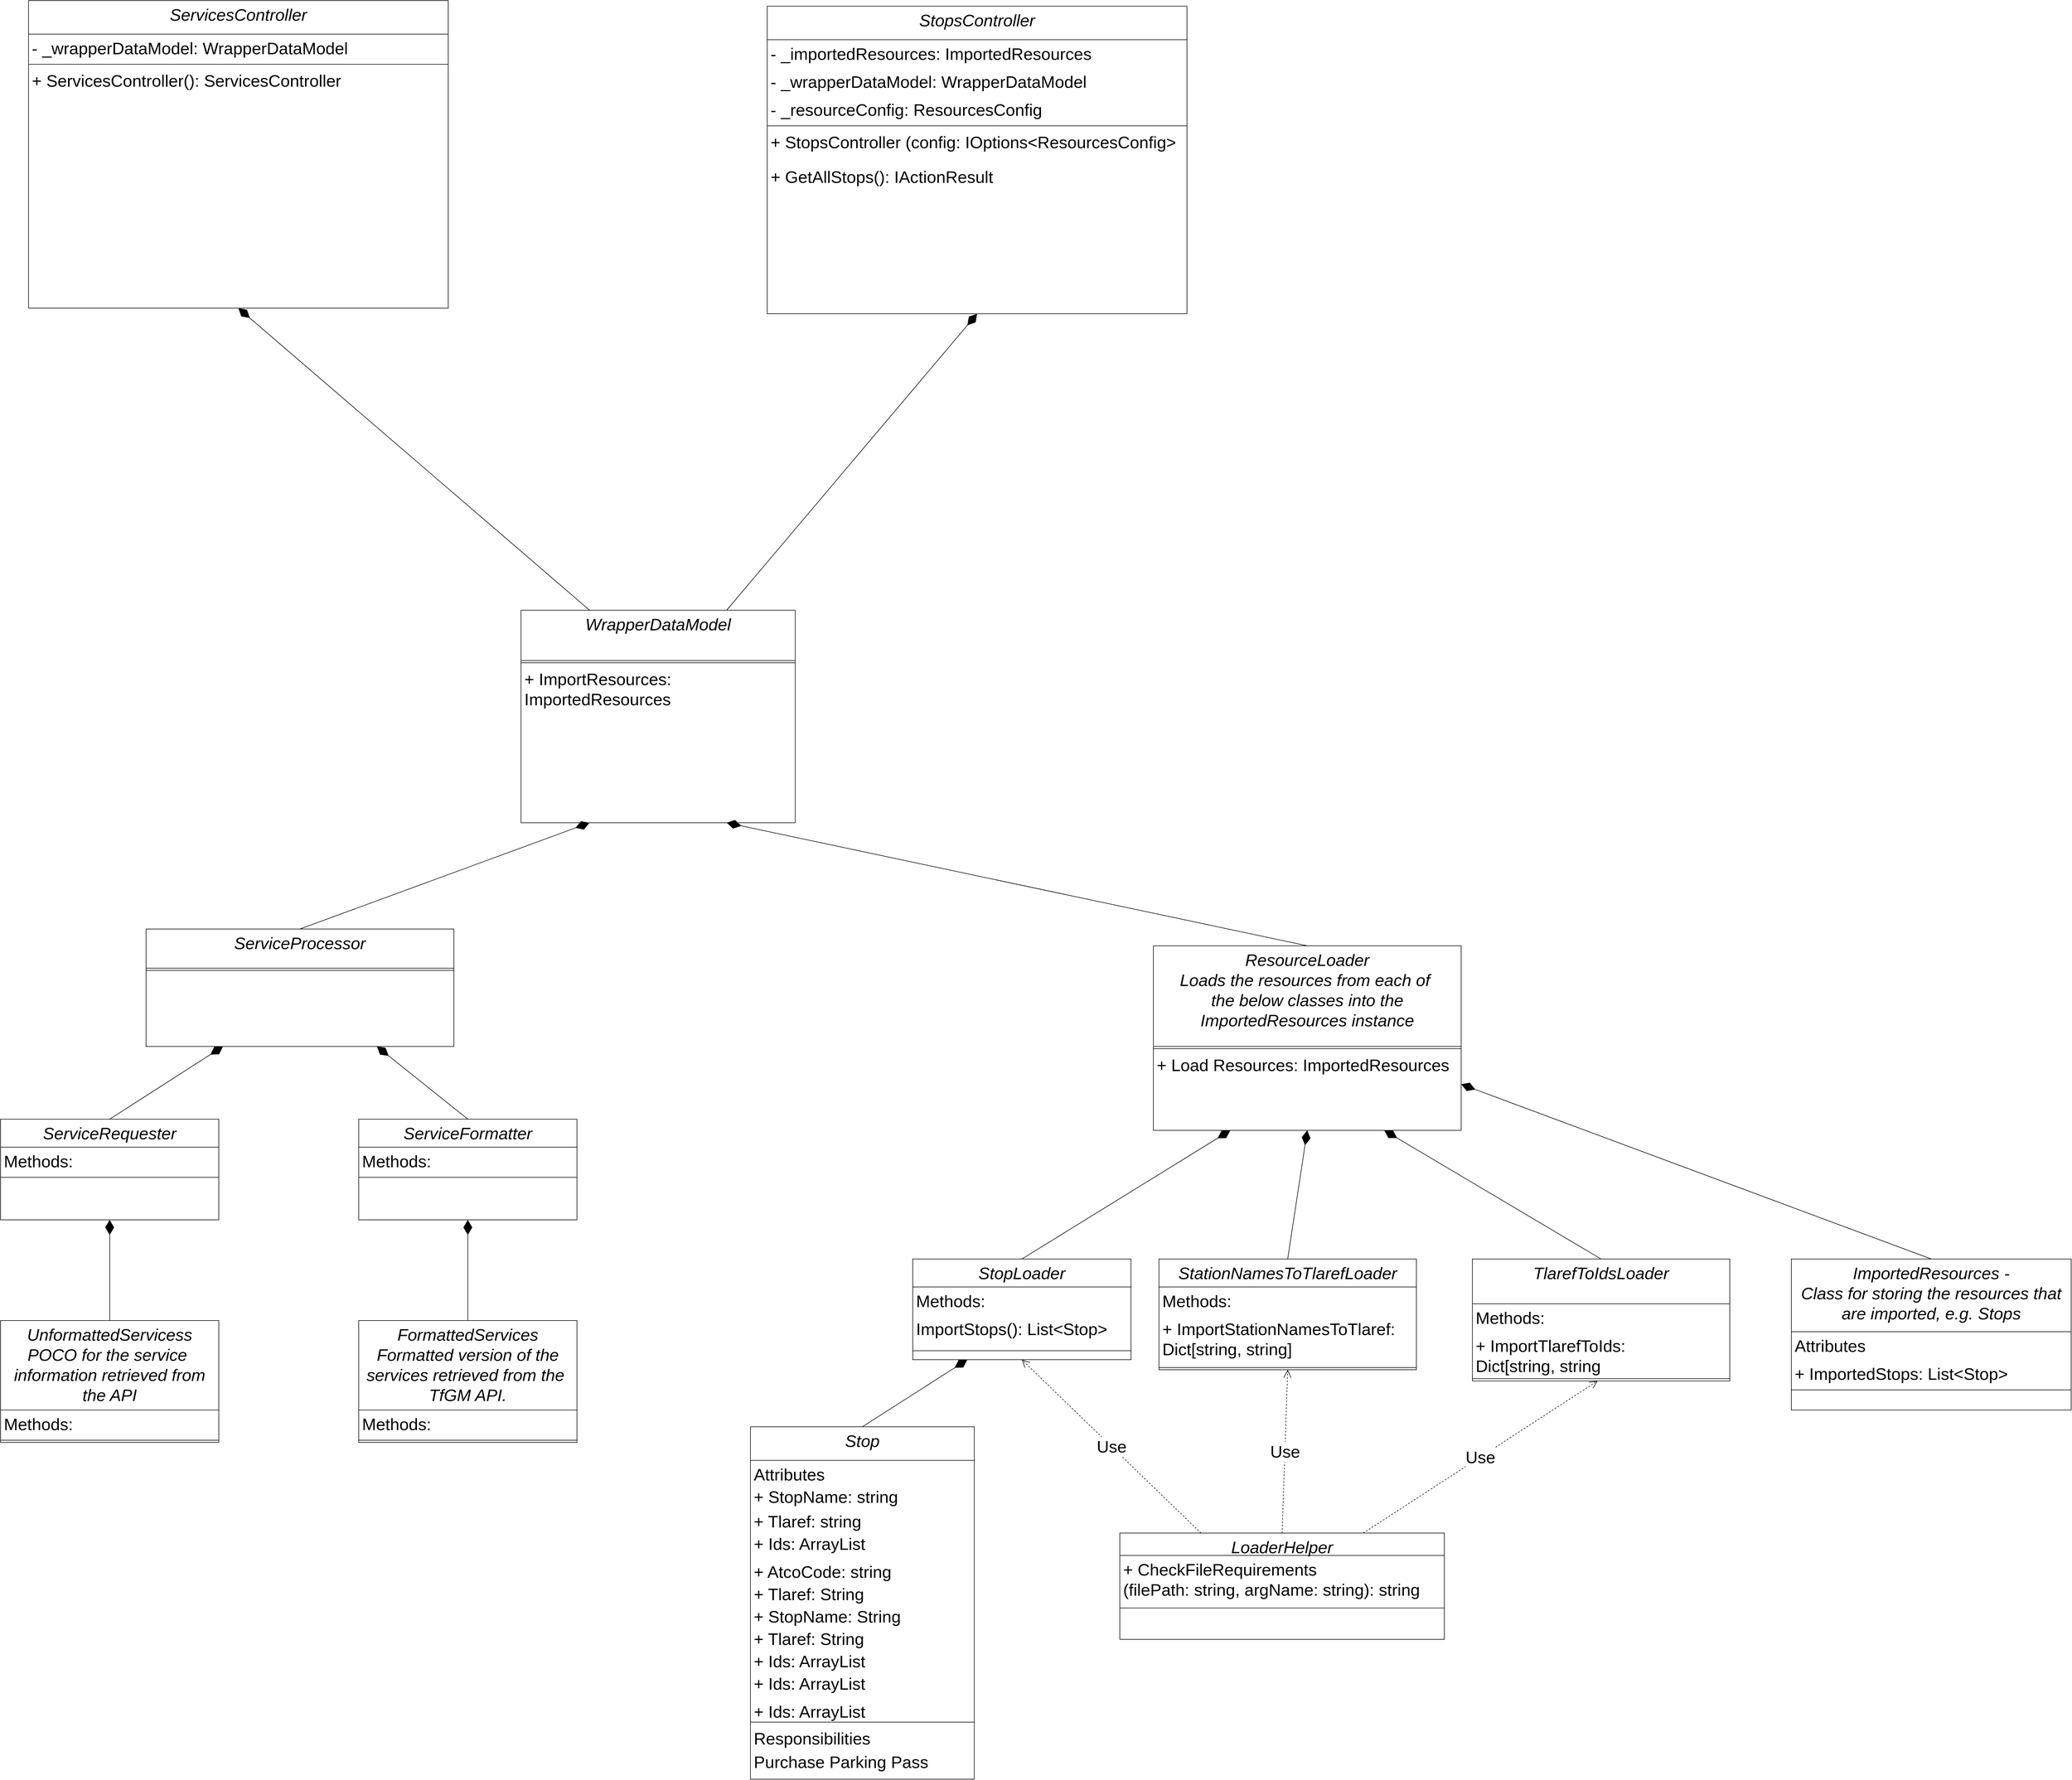 <mxfile version="16.1.2" type="device"><diagram id="C5RBs43oDa-KdzZeNtuy" name="Page-1"><mxGraphModel dx="4424" dy="5295" grid="1" gridSize="10" guides="1" tooltips="1" connect="1" arrows="1" fold="1" page="1" pageScale="1" pageWidth="3300" pageHeight="2339" math="0" shadow="0"><root><mxCell id="WIyWlLk6GJQsqaUBKTNV-0"/><mxCell id="WIyWlLk6GJQsqaUBKTNV-1" parent="WIyWlLk6GJQsqaUBKTNV-0"/><mxCell id="umMu_IOCSJgN9C3Vmi9t-0" value="StopsController&#10;" style="swimlane;fontStyle=2;align=center;verticalAlign=top;childLayout=stackLayout;horizontal=1;startSize=60;horizontalStack=0;resizeParent=1;resizeLast=0;collapsible=1;marginBottom=0;rounded=0;shadow=0;strokeWidth=1;fontSize=30;" parent="WIyWlLk6GJQsqaUBKTNV-1" vertex="1"><mxGeometry x="1890" y="-990" width="750" height="550" as="geometry"><mxRectangle x="230" y="140" width="160" height="26" as="alternateBounds"/></mxGeometry></mxCell><mxCell id="umMu_IOCSJgN9C3Vmi9t-1" value="- _importedResources: ImportedResources" style="text;align=left;verticalAlign=top;spacingLeft=4;spacingRight=4;overflow=hidden;rotatable=0;points=[[0,0.5],[1,0.5]];portConstraint=eastwest;fontSize=30;" parent="umMu_IOCSJgN9C3Vmi9t-0" vertex="1"><mxGeometry y="60" width="750" height="50" as="geometry"/></mxCell><mxCell id="umMu_IOCSJgN9C3Vmi9t-2" value="- _wrapperDataModel: WrapperDataModel" style="text;align=left;verticalAlign=top;spacingLeft=4;spacingRight=4;overflow=hidden;rotatable=0;points=[[0,0.5],[1,0.5]];portConstraint=eastwest;rounded=0;shadow=0;html=0;fontSize=30;" parent="umMu_IOCSJgN9C3Vmi9t-0" vertex="1"><mxGeometry y="110" width="750" height="50" as="geometry"/></mxCell><mxCell id="umMu_IOCSJgN9C3Vmi9t-3" value="- _resourceConfig: ResourcesConfig" style="text;align=left;verticalAlign=top;spacingLeft=4;spacingRight=4;overflow=hidden;rotatable=0;points=[[0,0.5],[1,0.5]];portConstraint=eastwest;rounded=0;shadow=0;html=0;fontSize=30;" parent="umMu_IOCSJgN9C3Vmi9t-0" vertex="1"><mxGeometry y="160" width="750" height="50" as="geometry"/></mxCell><mxCell id="umMu_IOCSJgN9C3Vmi9t-4" value="" style="line;html=1;strokeWidth=1;align=left;verticalAlign=middle;spacingTop=-1;spacingLeft=3;spacingRight=3;rotatable=0;labelPosition=right;points=[];portConstraint=eastwest;fontSize=30;" parent="umMu_IOCSJgN9C3Vmi9t-0" vertex="1"><mxGeometry y="210" width="750" height="8" as="geometry"/></mxCell><mxCell id="umMu_IOCSJgN9C3Vmi9t-5" value="+ StopsController (config: IOptions&lt;ResourcesConfig&gt;" style="text;align=left;verticalAlign=top;spacingLeft=4;spacingRight=4;overflow=hidden;rotatable=0;points=[[0,0.5],[1,0.5]];portConstraint=eastwest;fontSize=30;" parent="umMu_IOCSJgN9C3Vmi9t-0" vertex="1"><mxGeometry y="218" width="750" height="62" as="geometry"/></mxCell><mxCell id="XrgH619dwSGCwnuP4t7j-2" value="+ GetAllStops(): IActionResult" style="text;align=left;verticalAlign=top;spacingLeft=4;spacingRight=4;overflow=hidden;rotatable=0;points=[[0,0.5],[1,0.5]];portConstraint=eastwest;fontSize=30;" vertex="1" parent="umMu_IOCSJgN9C3Vmi9t-0"><mxGeometry y="280" width="750" height="62" as="geometry"/></mxCell><mxCell id="umMu_IOCSJgN9C3Vmi9t-6" value="Stop" style="swimlane;fontStyle=2;align=center;verticalAlign=top;childLayout=stackLayout;horizontal=1;startSize=60;horizontalStack=0;resizeParent=1;resizeLast=0;collapsible=1;marginBottom=0;rounded=0;shadow=0;strokeWidth=1;fontSize=30;" parent="WIyWlLk6GJQsqaUBKTNV-1" vertex="1"><mxGeometry x="1860" y="1550" width="400" height="630" as="geometry"><mxRectangle x="230" y="140" width="160" height="26" as="alternateBounds"/></mxGeometry></mxCell><mxCell id="umMu_IOCSJgN9C3Vmi9t-50" value="Attributes" style="text;align=left;verticalAlign=top;spacingLeft=4;spacingRight=4;overflow=hidden;rotatable=0;points=[[0,0.5],[1,0.5]];portConstraint=eastwest;fontSize=30;" parent="umMu_IOCSJgN9C3Vmi9t-6" vertex="1"><mxGeometry y="60" width="400" height="40" as="geometry"/></mxCell><mxCell id="umMu_IOCSJgN9C3Vmi9t-7" value="+ StopName: string" style="text;align=left;verticalAlign=top;spacingLeft=4;spacingRight=4;overflow=hidden;rotatable=0;points=[[0,0.5],[1,0.5]];portConstraint=eastwest;fontSize=30;" parent="umMu_IOCSJgN9C3Vmi9t-6" vertex="1"><mxGeometry y="100" width="400" height="44" as="geometry"/></mxCell><mxCell id="umMu_IOCSJgN9C3Vmi9t-8" value="+ Tlaref: string" style="text;align=left;verticalAlign=top;spacingLeft=4;spacingRight=4;overflow=hidden;rotatable=0;points=[[0,0.5],[1,0.5]];portConstraint=eastwest;rounded=0;shadow=0;html=0;fontSize=30;" parent="umMu_IOCSJgN9C3Vmi9t-6" vertex="1"><mxGeometry y="144" width="400" height="40" as="geometry"/></mxCell><mxCell id="umMu_IOCSJgN9C3Vmi9t-54" value="+ Ids: ArrayList" style="text;align=left;verticalAlign=top;spacingLeft=4;spacingRight=4;overflow=hidden;rotatable=0;points=[[0,0.5],[1,0.5]];portConstraint=eastwest;rounded=0;shadow=0;html=0;fontSize=30;" parent="umMu_IOCSJgN9C3Vmi9t-6" vertex="1"><mxGeometry y="184" width="400" height="50" as="geometry"/></mxCell><mxCell id="umMu_IOCSJgN9C3Vmi9t-52" value="+ AtcoCode: string" style="text;align=left;verticalAlign=top;spacingLeft=4;spacingRight=4;overflow=hidden;rotatable=0;points=[[0,0.5],[1,0.5]];portConstraint=eastwest;fontSize=30;" parent="umMu_IOCSJgN9C3Vmi9t-6" vertex="1"><mxGeometry y="234" width="400" height="40" as="geometry"/></mxCell><mxCell id="umMu_IOCSJgN9C3Vmi9t-53" value="+ Tlaref: String" style="text;align=left;verticalAlign=top;spacingLeft=4;spacingRight=4;overflow=hidden;rotatable=0;points=[[0,0.5],[1,0.5]];portConstraint=eastwest;rounded=0;shadow=0;html=0;fontSize=30;" parent="umMu_IOCSJgN9C3Vmi9t-6" vertex="1"><mxGeometry y="274" width="400" height="40" as="geometry"/></mxCell><mxCell id="umMu_IOCSJgN9C3Vmi9t-55" value="+ StopName: String" style="text;align=left;verticalAlign=top;spacingLeft=4;spacingRight=4;overflow=hidden;rotatable=0;points=[[0,0.5],[1,0.5]];portConstraint=eastwest;fontSize=30;" parent="umMu_IOCSJgN9C3Vmi9t-6" vertex="1"><mxGeometry y="314" width="400" height="40" as="geometry"/></mxCell><mxCell id="umMu_IOCSJgN9C3Vmi9t-56" value="+ Tlaref: String" style="text;align=left;verticalAlign=top;spacingLeft=4;spacingRight=4;overflow=hidden;rotatable=0;points=[[0,0.5],[1,0.5]];portConstraint=eastwest;rounded=0;shadow=0;html=0;fontSize=30;" parent="umMu_IOCSJgN9C3Vmi9t-6" vertex="1"><mxGeometry y="354" width="400" height="40" as="geometry"/></mxCell><mxCell id="umMu_IOCSJgN9C3Vmi9t-57" value="+ Ids: ArrayList" style="text;align=left;verticalAlign=top;spacingLeft=4;spacingRight=4;overflow=hidden;rotatable=0;points=[[0,0.5],[1,0.5]];portConstraint=eastwest;rounded=0;shadow=0;html=0;fontSize=30;" parent="umMu_IOCSJgN9C3Vmi9t-6" vertex="1"><mxGeometry y="394" width="400" height="40" as="geometry"/></mxCell><mxCell id="umMu_IOCSJgN9C3Vmi9t-9" value="+ Ids: ArrayList" style="text;align=left;verticalAlign=top;spacingLeft=4;spacingRight=4;overflow=hidden;rotatable=0;points=[[0,0.5],[1,0.5]];portConstraint=eastwest;rounded=0;shadow=0;html=0;fontSize=30;" parent="umMu_IOCSJgN9C3Vmi9t-6" vertex="1"><mxGeometry y="434" width="400" height="50" as="geometry"/></mxCell><mxCell id="umMu_IOCSJgN9C3Vmi9t-58" value="+ Ids: ArrayList" style="text;align=left;verticalAlign=top;spacingLeft=4;spacingRight=4;overflow=hidden;rotatable=0;points=[[0,0.5],[1,0.5]];portConstraint=eastwest;rounded=0;shadow=0;html=0;fontSize=30;" parent="umMu_IOCSJgN9C3Vmi9t-6" vertex="1"><mxGeometry y="484" width="400" height="40" as="geometry"/></mxCell><mxCell id="umMu_IOCSJgN9C3Vmi9t-10" value="" style="line;html=1;strokeWidth=1;align=left;verticalAlign=middle;spacingTop=-1;spacingLeft=3;spacingRight=3;rotatable=0;labelPosition=right;points=[];portConstraint=eastwest;fontSize=30;" parent="umMu_IOCSJgN9C3Vmi9t-6" vertex="1"><mxGeometry y="524" width="400" height="8" as="geometry"/></mxCell><mxCell id="umMu_IOCSJgN9C3Vmi9t-51" value="Responsibilities" style="text;align=left;verticalAlign=top;spacingLeft=4;spacingRight=4;overflow=hidden;rotatable=0;points=[[0,0.5],[1,0.5]];portConstraint=eastwest;fontSize=30;" parent="umMu_IOCSJgN9C3Vmi9t-6" vertex="1"><mxGeometry y="532" width="400" height="42" as="geometry"/></mxCell><mxCell id="umMu_IOCSJgN9C3Vmi9t-11" value="Purchase Parking Pass" style="text;align=left;verticalAlign=top;spacingLeft=4;spacingRight=4;overflow=hidden;rotatable=0;points=[[0,0.5],[1,0.5]];portConstraint=eastwest;fontSize=30;" parent="umMu_IOCSJgN9C3Vmi9t-6" vertex="1"><mxGeometry y="574" width="400" height="50" as="geometry"/></mxCell><mxCell id="umMu_IOCSJgN9C3Vmi9t-12" value="StopLoader" style="swimlane;fontStyle=2;align=center;verticalAlign=top;childLayout=stackLayout;horizontal=1;startSize=50;horizontalStack=0;resizeParent=1;resizeLast=0;collapsible=1;marginBottom=0;rounded=0;shadow=0;strokeWidth=1;fontSize=30;" parent="WIyWlLk6GJQsqaUBKTNV-1" vertex="1"><mxGeometry x="2150" y="1250" width="390" height="180" as="geometry"><mxRectangle x="230" y="140" width="160" height="26" as="alternateBounds"/></mxGeometry></mxCell><mxCell id="umMu_IOCSJgN9C3Vmi9t-81" value="Methods:" style="text;align=left;verticalAlign=top;spacingLeft=4;spacingRight=4;overflow=hidden;rotatable=0;points=[[0,0.5],[1,0.5]];portConstraint=eastwest;fontSize=30;" parent="umMu_IOCSJgN9C3Vmi9t-12" vertex="1"><mxGeometry y="50" width="390" height="50" as="geometry"/></mxCell><mxCell id="umMu_IOCSJgN9C3Vmi9t-13" value="ImportStops(): List&lt;Stop&gt;" style="text;align=left;verticalAlign=top;spacingLeft=4;spacingRight=4;overflow=hidden;rotatable=0;points=[[0,0.5],[1,0.5]];portConstraint=eastwest;fontSize=30;" parent="umMu_IOCSJgN9C3Vmi9t-12" vertex="1"><mxGeometry y="100" width="390" height="60" as="geometry"/></mxCell><mxCell id="umMu_IOCSJgN9C3Vmi9t-16" value="" style="line;html=1;strokeWidth=1;align=left;verticalAlign=middle;spacingTop=-1;spacingLeft=3;spacingRight=3;rotatable=0;labelPosition=right;points=[];portConstraint=eastwest;fontSize=30;" parent="umMu_IOCSJgN9C3Vmi9t-12" vertex="1"><mxGeometry y="160" width="390" height="8" as="geometry"/></mxCell><mxCell id="umMu_IOCSJgN9C3Vmi9t-18" value="ResourceLoader&#10;Loads the resources from each of &#10;the below classes into the &#10;ImportedResources instance" style="swimlane;fontStyle=2;align=center;verticalAlign=top;childLayout=stackLayout;horizontal=1;startSize=180;horizontalStack=0;resizeParent=1;resizeLast=0;collapsible=1;marginBottom=0;rounded=0;shadow=0;strokeWidth=1;fontSize=30;" parent="WIyWlLk6GJQsqaUBKTNV-1" vertex="1"><mxGeometry x="2580" y="690" width="550" height="330" as="geometry"><mxRectangle x="230" y="140" width="160" height="26" as="alternateBounds"/></mxGeometry></mxCell><mxCell id="umMu_IOCSJgN9C3Vmi9t-22" value="" style="line;html=1;strokeWidth=1;align=left;verticalAlign=middle;spacingTop=-1;spacingLeft=3;spacingRight=3;rotatable=0;labelPosition=right;points=[];portConstraint=eastwest;fontSize=30;" parent="umMu_IOCSJgN9C3Vmi9t-18" vertex="1"><mxGeometry y="180" width="550" height="8" as="geometry"/></mxCell><mxCell id="umMu_IOCSJgN9C3Vmi9t-73" value="+ Load Resources: ImportedResources" style="text;align=left;verticalAlign=top;spacingLeft=4;spacingRight=4;overflow=hidden;rotatable=0;points=[[0,0.5],[1,0.5]];portConstraint=eastwest;fontSize=30;" parent="umMu_IOCSJgN9C3Vmi9t-18" vertex="1"><mxGeometry y="188" width="550" height="56" as="geometry"/></mxCell><mxCell id="umMu_IOCSJgN9C3Vmi9t-37" value="ImportedResources - &#10;Class for storing the resources that &#10;are imported, e.g. Stops" style="swimlane;fontStyle=2;align=center;verticalAlign=top;childLayout=stackLayout;horizontal=1;startSize=130;horizontalStack=0;resizeParent=1;resizeLast=0;collapsible=1;marginBottom=0;rounded=0;shadow=0;strokeWidth=1;fontSize=30;" parent="WIyWlLk6GJQsqaUBKTNV-1" vertex="1"><mxGeometry x="3720" y="1250" width="500" height="270" as="geometry"><mxRectangle x="230" y="140" width="160" height="26" as="alternateBounds"/></mxGeometry></mxCell><mxCell id="umMu_IOCSJgN9C3Vmi9t-77" value="Attributes" style="text;align=left;verticalAlign=top;spacingLeft=4;spacingRight=4;overflow=hidden;rotatable=0;points=[[0,0.5],[1,0.5]];portConstraint=eastwest;fontSize=30;" parent="umMu_IOCSJgN9C3Vmi9t-37" vertex="1"><mxGeometry y="130" width="500" height="50" as="geometry"/></mxCell><mxCell id="umMu_IOCSJgN9C3Vmi9t-38" value="+ ImportedStops: List&lt;Stop&gt;" style="text;align=left;verticalAlign=top;spacingLeft=4;spacingRight=4;overflow=hidden;rotatable=0;points=[[0,0.5],[1,0.5]];portConstraint=eastwest;fontSize=30;" parent="umMu_IOCSJgN9C3Vmi9t-37" vertex="1"><mxGeometry y="180" width="500" height="50" as="geometry"/></mxCell><mxCell id="umMu_IOCSJgN9C3Vmi9t-41" value="" style="line;html=1;strokeWidth=1;align=left;verticalAlign=middle;spacingTop=-1;spacingLeft=3;spacingRight=3;rotatable=0;labelPosition=right;points=[];portConstraint=eastwest;fontSize=30;" parent="umMu_IOCSJgN9C3Vmi9t-37" vertex="1"><mxGeometry y="230" width="500" height="8" as="geometry"/></mxCell><mxCell id="umMu_IOCSJgN9C3Vmi9t-43" value="WrapperDataModel" style="swimlane;fontStyle=2;align=center;verticalAlign=top;childLayout=stackLayout;horizontal=1;startSize=90;horizontalStack=0;resizeParent=1;resizeLast=0;collapsible=1;marginBottom=0;rounded=0;shadow=0;strokeWidth=1;fontSize=30;" parent="WIyWlLk6GJQsqaUBKTNV-1" vertex="1"><mxGeometry x="1450" y="90" width="490" height="380" as="geometry"><mxRectangle x="230" y="140" width="160" height="26" as="alternateBounds"/></mxGeometry></mxCell><mxCell id="umMu_IOCSJgN9C3Vmi9t-47" value="" style="line;html=1;strokeWidth=1;align=left;verticalAlign=middle;spacingTop=-1;spacingLeft=3;spacingRight=3;rotatable=0;labelPosition=right;points=[];portConstraint=eastwest;fontSize=30;" parent="umMu_IOCSJgN9C3Vmi9t-43" vertex="1"><mxGeometry y="90" width="490" height="8" as="geometry"/></mxCell><mxCell id="XrgH619dwSGCwnuP4t7j-0" value="+ ImportResources: &#10;ImportedResources" style="text;align=left;verticalAlign=top;spacingLeft=4;spacingRight=4;overflow=hidden;rotatable=0;points=[[0,0.5],[1,0.5]];portConstraint=eastwest;fontSize=30;" vertex="1" parent="umMu_IOCSJgN9C3Vmi9t-43"><mxGeometry y="98" width="490" height="82" as="geometry"/></mxCell><mxCell id="umMu_IOCSJgN9C3Vmi9t-59" value="StationNamesToTlarefLoader" style="swimlane;fontStyle=2;align=center;verticalAlign=top;childLayout=stackLayout;horizontal=1;startSize=50;horizontalStack=0;resizeParent=1;resizeLast=0;collapsible=1;marginBottom=0;rounded=0;shadow=0;strokeWidth=1;fontSize=30;" parent="WIyWlLk6GJQsqaUBKTNV-1" vertex="1"><mxGeometry x="2590" y="1250" width="460" height="198" as="geometry"><mxRectangle x="230" y="140" width="160" height="26" as="alternateBounds"/></mxGeometry></mxCell><mxCell id="umMu_IOCSJgN9C3Vmi9t-80" value="Methods:" style="text;align=left;verticalAlign=top;spacingLeft=4;spacingRight=4;overflow=hidden;rotatable=0;points=[[0,0.5],[1,0.5]];portConstraint=eastwest;fontSize=30;" parent="umMu_IOCSJgN9C3Vmi9t-59" vertex="1"><mxGeometry y="50" width="460" height="50" as="geometry"/></mxCell><mxCell id="umMu_IOCSJgN9C3Vmi9t-60" value="+ ImportStationNamesToTlaref: &#10;Dict[string, string]" style="text;align=left;verticalAlign=top;spacingLeft=4;spacingRight=4;overflow=hidden;rotatable=0;points=[[0,0.5],[1,0.5]];portConstraint=eastwest;fontSize=30;" parent="umMu_IOCSJgN9C3Vmi9t-59" vertex="1"><mxGeometry y="100" width="460" height="90" as="geometry"/></mxCell><mxCell id="umMu_IOCSJgN9C3Vmi9t-63" value="" style="line;html=1;strokeWidth=1;align=left;verticalAlign=middle;spacingTop=-1;spacingLeft=3;spacingRight=3;rotatable=0;labelPosition=right;points=[];portConstraint=eastwest;fontSize=30;" parent="umMu_IOCSJgN9C3Vmi9t-59" vertex="1"><mxGeometry y="190" width="460" height="8" as="geometry"/></mxCell><mxCell id="umMu_IOCSJgN9C3Vmi9t-65" value="TlarefToIdsLoader" style="swimlane;fontStyle=2;align=center;verticalAlign=top;childLayout=stackLayout;horizontal=1;startSize=80;horizontalStack=0;resizeParent=1;resizeLast=0;collapsible=1;marginBottom=0;rounded=0;shadow=0;strokeWidth=1;fontSize=30;" parent="WIyWlLk6GJQsqaUBKTNV-1" vertex="1"><mxGeometry x="3150" y="1250" width="460" height="218" as="geometry"><mxRectangle x="230" y="140" width="160" height="26" as="alternateBounds"/></mxGeometry></mxCell><mxCell id="umMu_IOCSJgN9C3Vmi9t-78" value="Methods:" style="text;align=left;verticalAlign=top;spacingLeft=4;spacingRight=4;overflow=hidden;rotatable=0;points=[[0,0.5],[1,0.5]];portConstraint=eastwest;fontSize=30;" parent="umMu_IOCSJgN9C3Vmi9t-65" vertex="1"><mxGeometry y="80" width="460" height="50" as="geometry"/></mxCell><mxCell id="umMu_IOCSJgN9C3Vmi9t-66" value="+ ImportTlarefToIds: &#10;Dict[string, string" style="text;align=left;verticalAlign=top;spacingLeft=4;spacingRight=4;overflow=hidden;rotatable=0;points=[[0,0.5],[1,0.5]];portConstraint=eastwest;fontSize=30;" parent="umMu_IOCSJgN9C3Vmi9t-65" vertex="1"><mxGeometry y="130" width="460" height="80" as="geometry"/></mxCell><mxCell id="umMu_IOCSJgN9C3Vmi9t-69" value="" style="line;html=1;strokeWidth=1;align=left;verticalAlign=middle;spacingTop=-1;spacingLeft=3;spacingRight=3;rotatable=0;labelPosition=right;points=[];portConstraint=eastwest;fontSize=30;" parent="umMu_IOCSJgN9C3Vmi9t-65" vertex="1"><mxGeometry y="210" width="460" height="8" as="geometry"/></mxCell><mxCell id="umMu_IOCSJgN9C3Vmi9t-74" value="LoaderHelper" style="swimlane;fontStyle=2;align=center;verticalAlign=top;childLayout=stackLayout;horizontal=1;startSize=40;horizontalStack=0;resizeParent=1;resizeLast=0;collapsible=1;marginBottom=0;rounded=0;shadow=0;strokeWidth=1;fontSize=30;" parent="WIyWlLk6GJQsqaUBKTNV-1" vertex="1"><mxGeometry x="2520" y="1740" width="580" height="190" as="geometry"><mxRectangle x="230" y="140" width="160" height="26" as="alternateBounds"/></mxGeometry></mxCell><mxCell id="umMu_IOCSJgN9C3Vmi9t-75" value="+ CheckFileRequirements &#10;(filePath: string, argName: string): string" style="text;align=left;verticalAlign=top;spacingLeft=4;spacingRight=4;overflow=hidden;rotatable=0;points=[[0,0.5],[1,0.5]];portConstraint=eastwest;fontSize=30;" parent="umMu_IOCSJgN9C3Vmi9t-74" vertex="1"><mxGeometry y="40" width="580" height="90" as="geometry"/></mxCell><mxCell id="umMu_IOCSJgN9C3Vmi9t-76" value="" style="line;html=1;strokeWidth=1;align=left;verticalAlign=middle;spacingTop=-1;spacingLeft=3;spacingRight=3;rotatable=0;labelPosition=right;points=[];portConstraint=eastwest;fontSize=30;" parent="umMu_IOCSJgN9C3Vmi9t-74" vertex="1"><mxGeometry y="130" width="580" height="8" as="geometry"/></mxCell><mxCell id="umMu_IOCSJgN9C3Vmi9t-86" value="" style="endArrow=diamondThin;endFill=1;endSize=24;html=1;rounded=0;fontSize=30;entryX=1;entryY=0.75;entryDx=0;entryDy=0;exitX=0.5;exitY=0;exitDx=0;exitDy=0;" parent="WIyWlLk6GJQsqaUBKTNV-1" source="umMu_IOCSJgN9C3Vmi9t-37" target="umMu_IOCSJgN9C3Vmi9t-18" edge="1"><mxGeometry width="160" relative="1" as="geometry"><mxPoint x="2965" y="1750" as="sourcePoint"/><mxPoint x="3390" y="1478" as="targetPoint"/></mxGeometry></mxCell><mxCell id="umMu_IOCSJgN9C3Vmi9t-87" value="" style="endArrow=diamondThin;endFill=1;endSize=24;html=1;rounded=0;fontSize=30;entryX=0.75;entryY=1;entryDx=0;entryDy=0;exitX=0.5;exitY=0;exitDx=0;exitDy=0;" parent="WIyWlLk6GJQsqaUBKTNV-1" source="umMu_IOCSJgN9C3Vmi9t-65" target="umMu_IOCSJgN9C3Vmi9t-18" edge="1"><mxGeometry width="160" relative="1" as="geometry"><mxPoint x="2975" y="1760" as="sourcePoint"/><mxPoint x="3400" y="1488" as="targetPoint"/></mxGeometry></mxCell><mxCell id="umMu_IOCSJgN9C3Vmi9t-88" value="" style="endArrow=diamondThin;endFill=1;endSize=24;html=1;rounded=0;fontSize=30;entryX=0.5;entryY=1;entryDx=0;entryDy=0;exitX=0.5;exitY=0;exitDx=0;exitDy=0;" parent="WIyWlLk6GJQsqaUBKTNV-1" source="umMu_IOCSJgN9C3Vmi9t-59" target="umMu_IOCSJgN9C3Vmi9t-18" edge="1"><mxGeometry width="160" relative="1" as="geometry"><mxPoint x="3390" y="1260" as="sourcePoint"/><mxPoint x="3232.5" y="1000" as="targetPoint"/></mxGeometry></mxCell><mxCell id="umMu_IOCSJgN9C3Vmi9t-89" value="" style="endArrow=diamondThin;endFill=1;endSize=24;html=1;rounded=0;fontSize=30;entryX=0.25;entryY=1;entryDx=0;entryDy=0;exitX=0.5;exitY=0;exitDx=0;exitDy=0;" parent="WIyWlLk6GJQsqaUBKTNV-1" source="umMu_IOCSJgN9C3Vmi9t-12" target="umMu_IOCSJgN9C3Vmi9t-18" edge="1"><mxGeometry width="160" relative="1" as="geometry"><mxPoint x="2830" y="1260" as="sourcePoint"/><mxPoint x="3095" y="1000" as="targetPoint"/></mxGeometry></mxCell><mxCell id="umMu_IOCSJgN9C3Vmi9t-90" value="" style="endArrow=diamondThin;endFill=1;endSize=24;html=1;rounded=0;fontSize=30;entryX=0.25;entryY=1;entryDx=0;entryDy=0;exitX=0.5;exitY=0;exitDx=0;exitDy=0;" parent="WIyWlLk6GJQsqaUBKTNV-1" source="umMu_IOCSJgN9C3Vmi9t-6" target="umMu_IOCSJgN9C3Vmi9t-12" edge="1"><mxGeometry width="160" relative="1" as="geometry"><mxPoint x="2355" y="1260" as="sourcePoint"/><mxPoint x="2917.5" y="1000" as="targetPoint"/></mxGeometry></mxCell><mxCell id="umMu_IOCSJgN9C3Vmi9t-91" value="Use" style="endArrow=open;endSize=12;dashed=1;html=1;rounded=0;fontSize=30;entryX=0.5;entryY=1;entryDx=0;entryDy=0;exitX=0.25;exitY=0;exitDx=0;exitDy=0;" parent="WIyWlLk6GJQsqaUBKTNV-1" source="umMu_IOCSJgN9C3Vmi9t-74" target="umMu_IOCSJgN9C3Vmi9t-12" edge="1"><mxGeometry width="160" relative="1" as="geometry"><mxPoint x="2670" y="1390" as="sourcePoint"/><mxPoint x="2830" y="1390" as="targetPoint"/></mxGeometry></mxCell><mxCell id="umMu_IOCSJgN9C3Vmi9t-93" value="Use" style="endArrow=open;endSize=12;dashed=1;html=1;rounded=0;fontSize=30;entryX=0.5;entryY=1;entryDx=0;entryDy=0;exitX=0.5;exitY=0;exitDx=0;exitDy=0;" parent="WIyWlLk6GJQsqaUBKTNV-1" source="umMu_IOCSJgN9C3Vmi9t-74" target="umMu_IOCSJgN9C3Vmi9t-59" edge="1"><mxGeometry width="160" relative="1" as="geometry"><mxPoint x="2910" y="1580" as="sourcePoint"/><mxPoint x="2830" y="1390" as="targetPoint"/></mxGeometry></mxCell><mxCell id="umMu_IOCSJgN9C3Vmi9t-94" value="Use" style="endArrow=open;endSize=12;dashed=1;html=1;rounded=0;fontSize=30;exitX=0.75;exitY=0;exitDx=0;exitDy=0;" parent="WIyWlLk6GJQsqaUBKTNV-1" source="umMu_IOCSJgN9C3Vmi9t-74" target="umMu_IOCSJgN9C3Vmi9t-69" edge="1"><mxGeometry width="160" relative="1" as="geometry"><mxPoint x="2970" y="1750" as="sourcePoint"/><mxPoint x="2365" y="1450" as="targetPoint"/></mxGeometry></mxCell><mxCell id="XrgH619dwSGCwnuP4t7j-1" value="" style="endArrow=diamondThin;endFill=1;endSize=24;html=1;rounded=0;fontSize=30;exitX=0.5;exitY=0;exitDx=0;exitDy=0;entryX=0.75;entryY=1;entryDx=0;entryDy=0;" edge="1" parent="WIyWlLk6GJQsqaUBKTNV-1" source="umMu_IOCSJgN9C3Vmi9t-18" target="umMu_IOCSJgN9C3Vmi9t-43"><mxGeometry width="160" relative="1" as="geometry"><mxPoint x="2050" y="800" as="sourcePoint"/><mxPoint x="1570" y="550" as="targetPoint"/></mxGeometry></mxCell><mxCell id="XrgH619dwSGCwnuP4t7j-3" value="ServicesController" style="swimlane;fontStyle=2;align=center;verticalAlign=top;childLayout=stackLayout;horizontal=1;startSize=60;horizontalStack=0;resizeParent=1;resizeLast=0;collapsible=1;marginBottom=0;rounded=0;shadow=0;strokeWidth=1;fontSize=30;" vertex="1" parent="WIyWlLk6GJQsqaUBKTNV-1"><mxGeometry x="570" y="-1000" width="750" height="550" as="geometry"><mxRectangle x="230" y="140" width="160" height="26" as="alternateBounds"/></mxGeometry></mxCell><mxCell id="XrgH619dwSGCwnuP4t7j-5" value="- _wrapperDataModel: WrapperDataModel" style="text;align=left;verticalAlign=top;spacingLeft=4;spacingRight=4;overflow=hidden;rotatable=0;points=[[0,0.5],[1,0.5]];portConstraint=eastwest;rounded=0;shadow=0;html=0;fontSize=30;" vertex="1" parent="XrgH619dwSGCwnuP4t7j-3"><mxGeometry y="60" width="750" height="50" as="geometry"/></mxCell><mxCell id="XrgH619dwSGCwnuP4t7j-7" value="" style="line;html=1;strokeWidth=1;align=left;verticalAlign=middle;spacingTop=-1;spacingLeft=3;spacingRight=3;rotatable=0;labelPosition=right;points=[];portConstraint=eastwest;fontSize=30;" vertex="1" parent="XrgH619dwSGCwnuP4t7j-3"><mxGeometry y="110" width="750" height="8" as="geometry"/></mxCell><mxCell id="XrgH619dwSGCwnuP4t7j-8" value="+ ServicesController(): ServicesController" style="text;align=left;verticalAlign=top;spacingLeft=4;spacingRight=4;overflow=hidden;rotatable=0;points=[[0,0.5],[1,0.5]];portConstraint=eastwest;fontSize=30;" vertex="1" parent="XrgH619dwSGCwnuP4t7j-3"><mxGeometry y="118" width="750" height="62" as="geometry"/></mxCell><mxCell id="XrgH619dwSGCwnuP4t7j-10" value="ServiceProcessor" style="swimlane;fontStyle=2;align=center;verticalAlign=top;childLayout=stackLayout;horizontal=1;startSize=70;horizontalStack=0;resizeParent=1;resizeLast=0;collapsible=1;marginBottom=0;rounded=0;shadow=0;strokeWidth=1;fontSize=30;" vertex="1" parent="WIyWlLk6GJQsqaUBKTNV-1"><mxGeometry x="780" y="660" width="550" height="210" as="geometry"><mxRectangle x="230" y="140" width="160" height="26" as="alternateBounds"/></mxGeometry></mxCell><mxCell id="XrgH619dwSGCwnuP4t7j-11" value="" style="line;html=1;strokeWidth=1;align=left;verticalAlign=middle;spacingTop=-1;spacingLeft=3;spacingRight=3;rotatable=0;labelPosition=right;points=[];portConstraint=eastwest;fontSize=30;" vertex="1" parent="XrgH619dwSGCwnuP4t7j-10"><mxGeometry y="70" width="550" height="8" as="geometry"/></mxCell><mxCell id="XrgH619dwSGCwnuP4t7j-13" value="ServiceRequester" style="swimlane;fontStyle=2;align=center;verticalAlign=top;childLayout=stackLayout;horizontal=1;startSize=50;horizontalStack=0;resizeParent=1;resizeLast=0;collapsible=1;marginBottom=0;rounded=0;shadow=0;strokeWidth=1;fontSize=30;" vertex="1" parent="WIyWlLk6GJQsqaUBKTNV-1"><mxGeometry x="520" y="1000" width="390" height="180" as="geometry"><mxRectangle x="230" y="140" width="160" height="26" as="alternateBounds"/></mxGeometry></mxCell><mxCell id="XrgH619dwSGCwnuP4t7j-14" value="Methods:" style="text;align=left;verticalAlign=top;spacingLeft=4;spacingRight=4;overflow=hidden;rotatable=0;points=[[0,0.5],[1,0.5]];portConstraint=eastwest;fontSize=30;" vertex="1" parent="XrgH619dwSGCwnuP4t7j-13"><mxGeometry y="50" width="390" height="50" as="geometry"/></mxCell><mxCell id="XrgH619dwSGCwnuP4t7j-16" value="" style="line;html=1;strokeWidth=1;align=left;verticalAlign=middle;spacingTop=-1;spacingLeft=3;spacingRight=3;rotatable=0;labelPosition=right;points=[];portConstraint=eastwest;fontSize=30;" vertex="1" parent="XrgH619dwSGCwnuP4t7j-13"><mxGeometry y="100" width="390" height="8" as="geometry"/></mxCell><mxCell id="XrgH619dwSGCwnuP4t7j-17" value="UnformattedServicess&#10;POCO for the service &#10;information retrieved from&#10;the API" style="swimlane;fontStyle=2;align=center;verticalAlign=top;childLayout=stackLayout;horizontal=1;startSize=160;horizontalStack=0;resizeParent=1;resizeLast=0;collapsible=1;marginBottom=0;rounded=0;shadow=0;strokeWidth=1;fontSize=30;" vertex="1" parent="WIyWlLk6GJQsqaUBKTNV-1"><mxGeometry x="520" y="1360" width="390" height="218" as="geometry"><mxRectangle x="230" y="140" width="160" height="26" as="alternateBounds"/></mxGeometry></mxCell><mxCell id="XrgH619dwSGCwnuP4t7j-18" value="Methods:" style="text;align=left;verticalAlign=top;spacingLeft=4;spacingRight=4;overflow=hidden;rotatable=0;points=[[0,0.5],[1,0.5]];portConstraint=eastwest;fontSize=30;" vertex="1" parent="XrgH619dwSGCwnuP4t7j-17"><mxGeometry y="160" width="390" height="50" as="geometry"/></mxCell><mxCell id="XrgH619dwSGCwnuP4t7j-19" value="" style="line;html=1;strokeWidth=1;align=left;verticalAlign=middle;spacingTop=-1;spacingLeft=3;spacingRight=3;rotatable=0;labelPosition=right;points=[];portConstraint=eastwest;fontSize=30;" vertex="1" parent="XrgH619dwSGCwnuP4t7j-17"><mxGeometry y="210" width="390" height="8" as="geometry"/></mxCell><mxCell id="XrgH619dwSGCwnuP4t7j-20" value="ServiceFormatter" style="swimlane;fontStyle=2;align=center;verticalAlign=top;childLayout=stackLayout;horizontal=1;startSize=50;horizontalStack=0;resizeParent=1;resizeLast=0;collapsible=1;marginBottom=0;rounded=0;shadow=0;strokeWidth=1;fontSize=30;" vertex="1" parent="WIyWlLk6GJQsqaUBKTNV-1"><mxGeometry x="1160" y="1000" width="390" height="180" as="geometry"><mxRectangle x="230" y="140" width="160" height="26" as="alternateBounds"/></mxGeometry></mxCell><mxCell id="XrgH619dwSGCwnuP4t7j-21" value="Methods:" style="text;align=left;verticalAlign=top;spacingLeft=4;spacingRight=4;overflow=hidden;rotatable=0;points=[[0,0.5],[1,0.5]];portConstraint=eastwest;fontSize=30;" vertex="1" parent="XrgH619dwSGCwnuP4t7j-20"><mxGeometry y="50" width="390" height="50" as="geometry"/></mxCell><mxCell id="XrgH619dwSGCwnuP4t7j-22" value="" style="line;html=1;strokeWidth=1;align=left;verticalAlign=middle;spacingTop=-1;spacingLeft=3;spacingRight=3;rotatable=0;labelPosition=right;points=[];portConstraint=eastwest;fontSize=30;" vertex="1" parent="XrgH619dwSGCwnuP4t7j-20"><mxGeometry y="100" width="390" height="8" as="geometry"/></mxCell><mxCell id="XrgH619dwSGCwnuP4t7j-23" value="FormattedServices&#10;Formatted version of the&#10;services retrieved from the &#10;TfGM API." style="swimlane;fontStyle=2;align=center;verticalAlign=top;childLayout=stackLayout;horizontal=1;startSize=160;horizontalStack=0;resizeParent=1;resizeLast=0;collapsible=1;marginBottom=0;rounded=0;shadow=0;strokeWidth=1;fontSize=30;" vertex="1" parent="WIyWlLk6GJQsqaUBKTNV-1"><mxGeometry x="1160" y="1360" width="390" height="218" as="geometry"><mxRectangle x="230" y="140" width="160" height="26" as="alternateBounds"/></mxGeometry></mxCell><mxCell id="XrgH619dwSGCwnuP4t7j-24" value="Methods:" style="text;align=left;verticalAlign=top;spacingLeft=4;spacingRight=4;overflow=hidden;rotatable=0;points=[[0,0.5],[1,0.5]];portConstraint=eastwest;fontSize=30;" vertex="1" parent="XrgH619dwSGCwnuP4t7j-23"><mxGeometry y="160" width="390" height="50" as="geometry"/></mxCell><mxCell id="XrgH619dwSGCwnuP4t7j-25" value="" style="line;html=1;strokeWidth=1;align=left;verticalAlign=middle;spacingTop=-1;spacingLeft=3;spacingRight=3;rotatable=0;labelPosition=right;points=[];portConstraint=eastwest;fontSize=30;" vertex="1" parent="XrgH619dwSGCwnuP4t7j-23"><mxGeometry y="210" width="390" height="8" as="geometry"/></mxCell><mxCell id="XrgH619dwSGCwnuP4t7j-29" value="" style="endArrow=diamondThin;endFill=1;endSize=24;html=1;rounded=0;fontSize=30;entryX=0.5;entryY=1;entryDx=0;entryDy=0;exitX=0.5;exitY=0;exitDx=0;exitDy=0;" edge="1" parent="WIyWlLk6GJQsqaUBKTNV-1" source="XrgH619dwSGCwnuP4t7j-23" target="XrgH619dwSGCwnuP4t7j-20"><mxGeometry width="160" relative="1" as="geometry"><mxPoint x="2370" y="1560" as="sourcePoint"/><mxPoint x="2557.5" y="1440" as="targetPoint"/></mxGeometry></mxCell><mxCell id="XrgH619dwSGCwnuP4t7j-30" value="" style="endArrow=diamondThin;endFill=1;endSize=24;html=1;rounded=0;fontSize=30;entryX=0.5;entryY=1;entryDx=0;entryDy=0;exitX=0.5;exitY=0;exitDx=0;exitDy=0;" edge="1" parent="WIyWlLk6GJQsqaUBKTNV-1" source="XrgH619dwSGCwnuP4t7j-17" target="XrgH619dwSGCwnuP4t7j-13"><mxGeometry width="160" relative="1" as="geometry"><mxPoint x="1335" y="1580" as="sourcePoint"/><mxPoint x="1335" y="1190" as="targetPoint"/></mxGeometry></mxCell><mxCell id="XrgH619dwSGCwnuP4t7j-31" value="" style="endArrow=diamondThin;endFill=1;endSize=24;html=1;rounded=0;fontSize=30;entryX=0.75;entryY=1;entryDx=0;entryDy=0;exitX=0.5;exitY=0;exitDx=0;exitDy=0;" edge="1" parent="WIyWlLk6GJQsqaUBKTNV-1" source="XrgH619dwSGCwnuP4t7j-20" target="XrgH619dwSGCwnuP4t7j-10"><mxGeometry width="160" relative="1" as="geometry"><mxPoint x="1365" y="1380" as="sourcePoint"/><mxPoint x="1365" y="1180" as="targetPoint"/></mxGeometry></mxCell><mxCell id="XrgH619dwSGCwnuP4t7j-32" value="" style="endArrow=diamondThin;endFill=1;endSize=24;html=1;rounded=0;fontSize=30;entryX=0.25;entryY=1;entryDx=0;entryDy=0;exitX=0.5;exitY=0;exitDx=0;exitDy=0;" edge="1" parent="WIyWlLk6GJQsqaUBKTNV-1" source="XrgH619dwSGCwnuP4t7j-13" target="XrgH619dwSGCwnuP4t7j-10"><mxGeometry width="160" relative="1" as="geometry"><mxPoint x="1365" y="1000" as="sourcePoint"/><mxPoint x="1202.5" y="880" as="targetPoint"/></mxGeometry></mxCell><mxCell id="XrgH619dwSGCwnuP4t7j-33" value="" style="endArrow=diamondThin;endFill=1;endSize=24;html=1;rounded=0;fontSize=30;entryX=0.25;entryY=1;entryDx=0;entryDy=0;exitX=0.5;exitY=0;exitDx=0;exitDy=0;" edge="1" parent="WIyWlLk6GJQsqaUBKTNV-1" source="XrgH619dwSGCwnuP4t7j-10" target="umMu_IOCSJgN9C3Vmi9t-43"><mxGeometry width="160" relative="1" as="geometry"><mxPoint x="1375" y="1010" as="sourcePoint"/><mxPoint x="1212.5" y="890" as="targetPoint"/></mxGeometry></mxCell><mxCell id="XrgH619dwSGCwnuP4t7j-35" value="" style="endArrow=diamondThin;endFill=1;endSize=24;html=1;rounded=0;fontSize=30;exitX=0.25;exitY=0;exitDx=0;exitDy=0;entryX=0.5;entryY=1;entryDx=0;entryDy=0;" edge="1" parent="WIyWlLk6GJQsqaUBKTNV-1" source="umMu_IOCSJgN9C3Vmi9t-43" target="XrgH619dwSGCwnuP4t7j-3"><mxGeometry width="160" relative="1" as="geometry"><mxPoint x="1065" y="670.0" as="sourcePoint"/><mxPoint x="940" y="-460" as="targetPoint"/></mxGeometry></mxCell><mxCell id="XrgH619dwSGCwnuP4t7j-36" value="" style="endArrow=diamondThin;endFill=1;endSize=24;html=1;rounded=0;fontSize=30;exitX=0.75;exitY=0;exitDx=0;exitDy=0;entryX=0.5;entryY=1;entryDx=0;entryDy=0;" edge="1" parent="WIyWlLk6GJQsqaUBKTNV-1" source="umMu_IOCSJgN9C3Vmi9t-43" target="umMu_IOCSJgN9C3Vmi9t-0"><mxGeometry width="160" relative="1" as="geometry"><mxPoint x="1682.5" y="110" as="sourcePoint"/><mxPoint x="955" y="-440" as="targetPoint"/></mxGeometry></mxCell></root></mxGraphModel></diagram></mxfile>
